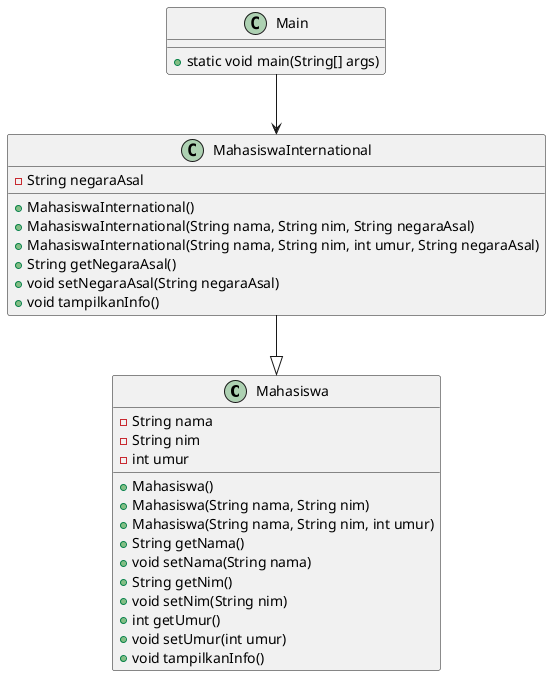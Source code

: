 @startuml
class Mahasiswa {
    - String nama
    - String nim
    - int umur
    + Mahasiswa()
    + Mahasiswa(String nama, String nim)
    + Mahasiswa(String nama, String nim, int umur)
    + String getNama()
    + void setNama(String nama)
    + String getNim()
    + void setNim(String nim)
    + int getUmur()
    + void setUmur(int umur)
    + void tampilkanInfo()
}

class MahasiswaInternational {
    - String negaraAsal
    + MahasiswaInternational()
    + MahasiswaInternational(String nama, String nim, String negaraAsal)
    + MahasiswaInternational(String nama, String nim, int umur, String negaraAsal)
    + String getNegaraAsal()
    + void setNegaraAsal(String negaraAsal)
    + void tampilkanInfo()
}

class Main {
    + static void main(String[] args)
}

MahasiswaInternational --|> Mahasiswa
Main --> MahasiswaInternational
@enduml